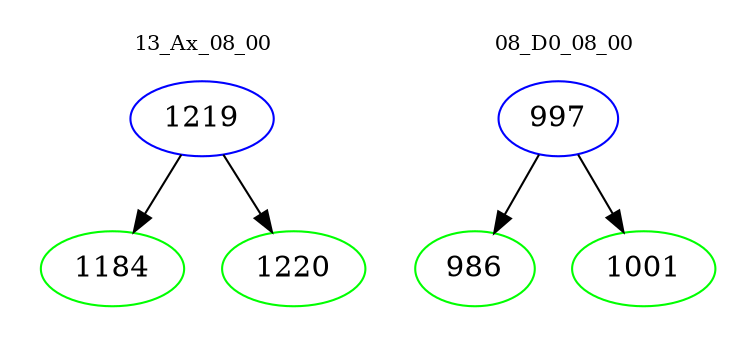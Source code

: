 digraph{
subgraph cluster_0 {
color = white
label = "13_Ax_08_00";
fontsize=10;
T0_1219 [label="1219", color="blue"]
T0_1219 -> T0_1184 [color="black"]
T0_1184 [label="1184", color="green"]
T0_1219 -> T0_1220 [color="black"]
T0_1220 [label="1220", color="green"]
}
subgraph cluster_1 {
color = white
label = "08_D0_08_00";
fontsize=10;
T1_997 [label="997", color="blue"]
T1_997 -> T1_986 [color="black"]
T1_986 [label="986", color="green"]
T1_997 -> T1_1001 [color="black"]
T1_1001 [label="1001", color="green"]
}
}
